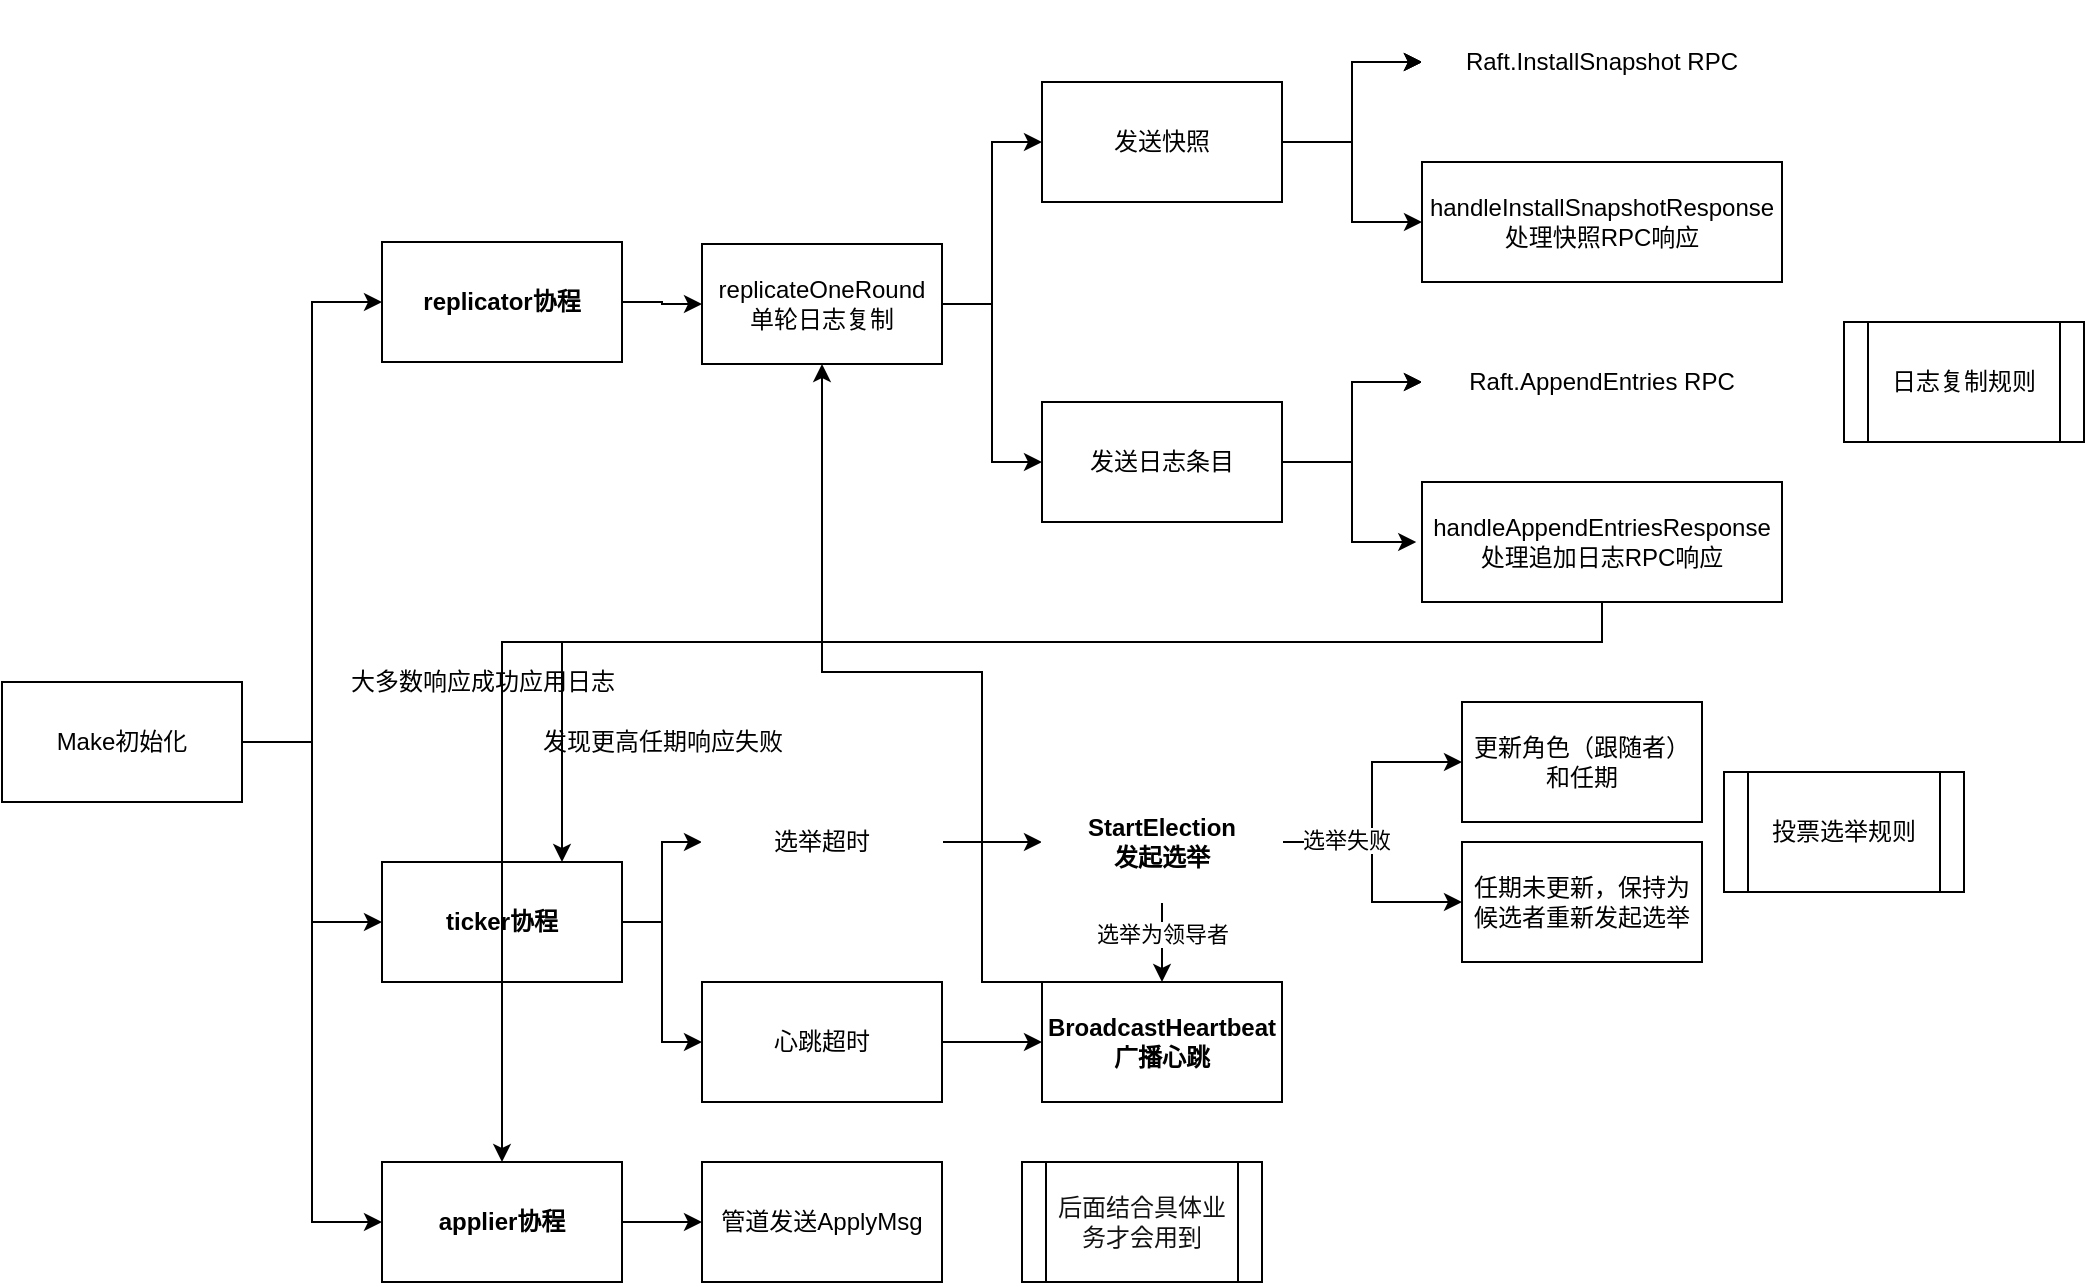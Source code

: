 <mxfile version="28.2.1">
  <diagram name="第 1 页" id="FXfJd7JEdp-RcUfVdfrw">
    <mxGraphModel dx="1188" dy="676" grid="1" gridSize="10" guides="1" tooltips="1" connect="1" arrows="1" fold="1" page="1" pageScale="1" pageWidth="827" pageHeight="1169" background="none" math="0" shadow="0">
      <root>
        <mxCell id="0" />
        <mxCell id="1" parent="0" />
        <mxCell id="b6epYZV35I6o6WwRoxo6-5" style="edgeStyle=orthogonalEdgeStyle;rounded=0;orthogonalLoop=1;jettySize=auto;html=1;exitX=1;exitY=0.5;exitDx=0;exitDy=0;entryX=0;entryY=0.5;entryDx=0;entryDy=0;" parent="1" source="b6epYZV35I6o6WwRoxo6-1" target="b6epYZV35I6o6WwRoxo6-2" edge="1">
          <mxGeometry relative="1" as="geometry" />
        </mxCell>
        <mxCell id="b6epYZV35I6o6WwRoxo6-6" style="edgeStyle=orthogonalEdgeStyle;rounded=0;orthogonalLoop=1;jettySize=auto;html=1;exitX=1;exitY=0.5;exitDx=0;exitDy=0;entryX=0;entryY=0.5;entryDx=0;entryDy=0;" parent="1" source="b6epYZV35I6o6WwRoxo6-1" target="b6epYZV35I6o6WwRoxo6-4" edge="1">
          <mxGeometry relative="1" as="geometry" />
        </mxCell>
        <mxCell id="b6epYZV35I6o6WwRoxo6-7" style="edgeStyle=orthogonalEdgeStyle;rounded=0;orthogonalLoop=1;jettySize=auto;html=1;exitX=1;exitY=0.5;exitDx=0;exitDy=0;entryX=0;entryY=0.5;entryDx=0;entryDy=0;" parent="1" source="b6epYZV35I6o6WwRoxo6-1" target="b6epYZV35I6o6WwRoxo6-3" edge="1">
          <mxGeometry relative="1" as="geometry" />
        </mxCell>
        <mxCell id="b6epYZV35I6o6WwRoxo6-1" value="Make初始化" style="rounded=0;whiteSpace=wrap;html=1;" parent="1" vertex="1">
          <mxGeometry x="260" y="380" width="120" height="60" as="geometry" />
        </mxCell>
        <mxCell id="b6epYZV35I6o6WwRoxo6-11" style="edgeStyle=orthogonalEdgeStyle;rounded=0;orthogonalLoop=1;jettySize=auto;html=1;exitX=1;exitY=0.5;exitDx=0;exitDy=0;" parent="1" source="b6epYZV35I6o6WwRoxo6-2" target="b6epYZV35I6o6WwRoxo6-8" edge="1">
          <mxGeometry relative="1" as="geometry" />
        </mxCell>
        <mxCell id="b6epYZV35I6o6WwRoxo6-2" value="replicator协程" style="rounded=0;whiteSpace=wrap;html=1;strokeColor=light-dark(#000000,#CC0000);fontStyle=1" parent="1" vertex="1">
          <mxGeometry x="450" y="160" width="120" height="60" as="geometry" />
        </mxCell>
        <mxCell id="sAiUTFlmpk7JvvEyV8vf-3" style="edgeStyle=orthogonalEdgeStyle;rounded=0;orthogonalLoop=1;jettySize=auto;html=1;exitX=1;exitY=0.5;exitDx=0;exitDy=0;entryX=0;entryY=0.5;entryDx=0;entryDy=0;" parent="1" source="b6epYZV35I6o6WwRoxo6-3" target="sAiUTFlmpk7JvvEyV8vf-1" edge="1">
          <mxGeometry relative="1" as="geometry" />
        </mxCell>
        <mxCell id="sAiUTFlmpk7JvvEyV8vf-4" style="edgeStyle=orthogonalEdgeStyle;rounded=0;orthogonalLoop=1;jettySize=auto;html=1;exitX=1;exitY=0.5;exitDx=0;exitDy=0;" parent="1" source="b6epYZV35I6o6WwRoxo6-3" target="sAiUTFlmpk7JvvEyV8vf-2" edge="1">
          <mxGeometry relative="1" as="geometry" />
        </mxCell>
        <mxCell id="b6epYZV35I6o6WwRoxo6-3" value="ticker协程" style="rounded=0;whiteSpace=wrap;html=1;fontStyle=1" parent="1" vertex="1">
          <mxGeometry x="450" y="470" width="120" height="60" as="geometry" />
        </mxCell>
        <mxCell id="sAiUTFlmpk7JvvEyV8vf-10" value="" style="edgeStyle=orthogonalEdgeStyle;rounded=0;orthogonalLoop=1;jettySize=auto;html=1;" parent="1" source="b6epYZV35I6o6WwRoxo6-4" target="sAiUTFlmpk7JvvEyV8vf-9" edge="1">
          <mxGeometry relative="1" as="geometry" />
        </mxCell>
        <mxCell id="b6epYZV35I6o6WwRoxo6-4" value="applier协程" style="rounded=0;whiteSpace=wrap;html=1;strokeColor=light-dark(#000000,#CC0000);fontStyle=1" parent="1" vertex="1">
          <mxGeometry x="450" y="620" width="120" height="60" as="geometry" />
        </mxCell>
        <mxCell id="b6epYZV35I6o6WwRoxo6-12" style="edgeStyle=orthogonalEdgeStyle;rounded=0;orthogonalLoop=1;jettySize=auto;html=1;exitX=1;exitY=0.5;exitDx=0;exitDy=0;entryX=0;entryY=0.5;entryDx=0;entryDy=0;" parent="1" source="b6epYZV35I6o6WwRoxo6-8" target="b6epYZV35I6o6WwRoxo6-9" edge="1">
          <mxGeometry relative="1" as="geometry" />
        </mxCell>
        <mxCell id="b6epYZV35I6o6WwRoxo6-13" style="edgeStyle=orthogonalEdgeStyle;rounded=0;orthogonalLoop=1;jettySize=auto;html=1;exitX=1;exitY=0.5;exitDx=0;exitDy=0;entryX=0;entryY=0.5;entryDx=0;entryDy=0;" parent="1" source="b6epYZV35I6o6WwRoxo6-8" target="b6epYZV35I6o6WwRoxo6-10" edge="1">
          <mxGeometry relative="1" as="geometry" />
        </mxCell>
        <mxCell id="b6epYZV35I6o6WwRoxo6-8" value="replicateOneRound&lt;br&gt;单轮日志复制" style="rounded=0;whiteSpace=wrap;html=1;strokeColor=light-dark(#000000,#CC0000);" parent="1" vertex="1">
          <mxGeometry x="610" y="161" width="120" height="60" as="geometry" />
        </mxCell>
        <mxCell id="b6epYZV35I6o6WwRoxo6-17" value="" style="edgeStyle=orthogonalEdgeStyle;rounded=0;orthogonalLoop=1;jettySize=auto;html=1;" parent="1" source="b6epYZV35I6o6WwRoxo6-9" target="b6epYZV35I6o6WwRoxo6-16" edge="1">
          <mxGeometry relative="1" as="geometry" />
        </mxCell>
        <mxCell id="b6epYZV35I6o6WwRoxo6-18" value="" style="edgeStyle=orthogonalEdgeStyle;rounded=0;orthogonalLoop=1;jettySize=auto;html=1;" parent="1" source="b6epYZV35I6o6WwRoxo6-9" target="b6epYZV35I6o6WwRoxo6-16" edge="1">
          <mxGeometry relative="1" as="geometry" />
        </mxCell>
        <mxCell id="b6epYZV35I6o6WwRoxo6-19" value="" style="edgeStyle=orthogonalEdgeStyle;rounded=0;orthogonalLoop=1;jettySize=auto;html=1;" parent="1" source="b6epYZV35I6o6WwRoxo6-9" target="b6epYZV35I6o6WwRoxo6-16" edge="1">
          <mxGeometry relative="1" as="geometry" />
        </mxCell>
        <mxCell id="b6epYZV35I6o6WwRoxo6-21" style="edgeStyle=orthogonalEdgeStyle;rounded=0;orthogonalLoop=1;jettySize=auto;html=1;exitX=1;exitY=0.5;exitDx=0;exitDy=0;entryX=0;entryY=0.5;entryDx=0;entryDy=0;" parent="1" source="b6epYZV35I6o6WwRoxo6-9" target="b6epYZV35I6o6WwRoxo6-20" edge="1">
          <mxGeometry relative="1" as="geometry" />
        </mxCell>
        <mxCell id="b6epYZV35I6o6WwRoxo6-9" value="发送快照" style="rounded=0;whiteSpace=wrap;html=1;strokeColor=light-dark(#000000,#CC0000);" parent="1" vertex="1">
          <mxGeometry x="780" y="80" width="120" height="60" as="geometry" />
        </mxCell>
        <mxCell id="b6epYZV35I6o6WwRoxo6-25" value="" style="edgeStyle=orthogonalEdgeStyle;rounded=0;orthogonalLoop=1;jettySize=auto;html=1;" parent="1" source="b6epYZV35I6o6WwRoxo6-10" target="b6epYZV35I6o6WwRoxo6-24" edge="1">
          <mxGeometry relative="1" as="geometry" />
        </mxCell>
        <mxCell id="b6epYZV35I6o6WwRoxo6-26" value="" style="edgeStyle=orthogonalEdgeStyle;rounded=0;orthogonalLoop=1;jettySize=auto;html=1;" parent="1" source="b6epYZV35I6o6WwRoxo6-10" target="b6epYZV35I6o6WwRoxo6-24" edge="1">
          <mxGeometry relative="1" as="geometry" />
        </mxCell>
        <mxCell id="b6epYZV35I6o6WwRoxo6-10" value="发送日志条目" style="rounded=0;whiteSpace=wrap;html=1;strokeColor=light-dark(#000000,#CC0000);" parent="1" vertex="1">
          <mxGeometry x="780" y="240" width="120" height="60" as="geometry" />
        </mxCell>
        <mxCell id="b6epYZV35I6o6WwRoxo6-16" value="Raft.InstallSnapshot RPC" style="whiteSpace=wrap;html=1;rounded=0;strokeColor=light-dark(#FFFFFF,#0000FF);" parent="1" vertex="1">
          <mxGeometry x="970" y="40" width="180" height="60" as="geometry" />
        </mxCell>
        <mxCell id="b6epYZV35I6o6WwRoxo6-20" value="handleInstallSnapshotResponse&lt;br&gt;处理快照RPC响应" style="whiteSpace=wrap;html=1;rounded=0;strokeColor=light-dark(#000000,#CC0000);" parent="1" vertex="1">
          <mxGeometry x="970" y="120" width="180" height="60" as="geometry" />
        </mxCell>
        <mxCell id="b6epYZV35I6o6WwRoxo6-24" value="Raft.AppendEntries RPC" style="whiteSpace=wrap;html=1;rounded=0;strokeColor=light-dark(#FFFFFF,#0000FF);" parent="1" vertex="1">
          <mxGeometry x="970" y="200" width="180" height="60" as="geometry" />
        </mxCell>
        <mxCell id="sAiUTFlmpk7JvvEyV8vf-25" style="edgeStyle=orthogonalEdgeStyle;rounded=0;orthogonalLoop=1;jettySize=auto;html=1;exitX=0.5;exitY=1;exitDx=0;exitDy=0;entryX=0.5;entryY=0;entryDx=0;entryDy=0;" parent="1" source="b6epYZV35I6o6WwRoxo6-27" target="b6epYZV35I6o6WwRoxo6-4" edge="1">
          <mxGeometry relative="1" as="geometry">
            <Array as="points">
              <mxPoint x="1060" y="360" />
              <mxPoint x="510" y="360" />
            </Array>
          </mxGeometry>
        </mxCell>
        <mxCell id="sAiUTFlmpk7JvvEyV8vf-26" style="edgeStyle=orthogonalEdgeStyle;rounded=0;orthogonalLoop=1;jettySize=auto;html=1;exitX=0.5;exitY=1;exitDx=0;exitDy=0;entryX=0.75;entryY=0;entryDx=0;entryDy=0;" parent="1" source="b6epYZV35I6o6WwRoxo6-27" target="b6epYZV35I6o6WwRoxo6-3" edge="1">
          <mxGeometry relative="1" as="geometry">
            <Array as="points">
              <mxPoint x="1060" y="360" />
              <mxPoint x="540" y="360" />
            </Array>
          </mxGeometry>
        </mxCell>
        <mxCell id="b6epYZV35I6o6WwRoxo6-27" value="handleAppendEntriesResponse&lt;div&gt;处理追加日志RPC响应&lt;/div&gt;" style="rounded=0;whiteSpace=wrap;html=1;strokeColor=light-dark(#000000,#CC0000);" parent="1" vertex="1">
          <mxGeometry x="970" y="280" width="180" height="60" as="geometry" />
        </mxCell>
        <mxCell id="b6epYZV35I6o6WwRoxo6-28" style="edgeStyle=orthogonalEdgeStyle;rounded=0;orthogonalLoop=1;jettySize=auto;html=1;exitX=1;exitY=0.5;exitDx=0;exitDy=0;entryX=-0.016;entryY=0.5;entryDx=0;entryDy=0;entryPerimeter=0;" parent="1" source="b6epYZV35I6o6WwRoxo6-10" target="b6epYZV35I6o6WwRoxo6-27" edge="1">
          <mxGeometry relative="1" as="geometry" />
        </mxCell>
        <mxCell id="sAiUTFlmpk7JvvEyV8vf-6" value="" style="edgeStyle=orthogonalEdgeStyle;rounded=0;orthogonalLoop=1;jettySize=auto;html=1;" parent="1" source="sAiUTFlmpk7JvvEyV8vf-1" target="sAiUTFlmpk7JvvEyV8vf-5" edge="1">
          <mxGeometry relative="1" as="geometry" />
        </mxCell>
        <mxCell id="sAiUTFlmpk7JvvEyV8vf-1" value="选举超时" style="rounded=0;whiteSpace=wrap;html=1;strokeColor=light-dark(#FFFFFF,#0000FF);" parent="1" vertex="1">
          <mxGeometry x="610" y="430" width="120" height="60" as="geometry" />
        </mxCell>
        <mxCell id="sAiUTFlmpk7JvvEyV8vf-8" value="" style="edgeStyle=orthogonalEdgeStyle;rounded=0;orthogonalLoop=1;jettySize=auto;html=1;" parent="1" source="sAiUTFlmpk7JvvEyV8vf-2" target="sAiUTFlmpk7JvvEyV8vf-7" edge="1">
          <mxGeometry relative="1" as="geometry" />
        </mxCell>
        <mxCell id="sAiUTFlmpk7JvvEyV8vf-2" value="心跳超时" style="rounded=0;whiteSpace=wrap;html=1;strokeColor=light-dark(#000000,#CC0000);" parent="1" vertex="1">
          <mxGeometry x="610" y="530" width="120" height="60" as="geometry" />
        </mxCell>
        <mxCell id="sAiUTFlmpk7JvvEyV8vf-12" style="edgeStyle=orthogonalEdgeStyle;rounded=0;orthogonalLoop=1;jettySize=auto;html=1;" parent="1" source="sAiUTFlmpk7JvvEyV8vf-5" target="sAiUTFlmpk7JvvEyV8vf-7" edge="1">
          <mxGeometry relative="1" as="geometry" />
        </mxCell>
        <mxCell id="sAiUTFlmpk7JvvEyV8vf-13" value="选举为领导者" style="edgeLabel;html=1;align=center;verticalAlign=middle;resizable=0;points=[];" parent="sAiUTFlmpk7JvvEyV8vf-12" vertex="1" connectable="0">
          <mxGeometry x="-0.191" relative="1" as="geometry">
            <mxPoint as="offset" />
          </mxGeometry>
        </mxCell>
        <mxCell id="sAiUTFlmpk7JvvEyV8vf-18" style="edgeStyle=orthogonalEdgeStyle;rounded=0;orthogonalLoop=1;jettySize=auto;html=1;exitX=1;exitY=0.5;exitDx=0;exitDy=0;entryX=0;entryY=0.5;entryDx=0;entryDy=0;" parent="1" source="sAiUTFlmpk7JvvEyV8vf-5" target="sAiUTFlmpk7JvvEyV8vf-16" edge="1">
          <mxGeometry relative="1" as="geometry" />
        </mxCell>
        <mxCell id="sAiUTFlmpk7JvvEyV8vf-19" style="edgeStyle=orthogonalEdgeStyle;rounded=0;orthogonalLoop=1;jettySize=auto;html=1;exitX=1;exitY=0.5;exitDx=0;exitDy=0;entryX=0;entryY=0.5;entryDx=0;entryDy=0;" parent="1" source="sAiUTFlmpk7JvvEyV8vf-5" target="sAiUTFlmpk7JvvEyV8vf-17" edge="1">
          <mxGeometry relative="1" as="geometry" />
        </mxCell>
        <mxCell id="sAiUTFlmpk7JvvEyV8vf-20" value="选举失败" style="edgeLabel;html=1;align=center;verticalAlign=middle;resizable=0;points=[];" parent="sAiUTFlmpk7JvvEyV8vf-19" vertex="1" connectable="0">
          <mxGeometry x="-0.464" y="1" relative="1" as="geometry">
            <mxPoint as="offset" />
          </mxGeometry>
        </mxCell>
        <mxCell id="sAiUTFlmpk7JvvEyV8vf-5" value="StartElection&lt;div&gt;发起选举&lt;/div&gt;" style="whiteSpace=wrap;html=1;rounded=0;fillStyle=auto;shadow=0;glass=0;strokeColor=light-dark(#FFFFFF,#0000FF);fontStyle=1" parent="1" vertex="1">
          <mxGeometry x="780" y="430" width="120" height="60" as="geometry" />
        </mxCell>
        <mxCell id="sAiUTFlmpk7JvvEyV8vf-22" style="edgeStyle=orthogonalEdgeStyle;rounded=0;orthogonalLoop=1;jettySize=auto;html=1;exitX=0;exitY=0;exitDx=0;exitDy=0;entryX=0.5;entryY=1;entryDx=0;entryDy=0;" parent="1" source="sAiUTFlmpk7JvvEyV8vf-7" target="b6epYZV35I6o6WwRoxo6-8" edge="1">
          <mxGeometry relative="1" as="geometry">
            <Array as="points">
              <mxPoint x="750" y="530" />
              <mxPoint x="750" y="375" />
              <mxPoint x="670" y="375" />
            </Array>
          </mxGeometry>
        </mxCell>
        <mxCell id="sAiUTFlmpk7JvvEyV8vf-7" value="BroadcastHeartbeat&lt;div&gt;广播心跳&lt;/div&gt;" style="whiteSpace=wrap;html=1;rounded=0;strokeColor=light-dark(#000000,#CC0000);fontStyle=1" parent="1" vertex="1">
          <mxGeometry x="780" y="530" width="120" height="60" as="geometry" />
        </mxCell>
        <mxCell id="sAiUTFlmpk7JvvEyV8vf-9" value="管道发送ApplyMsg" style="whiteSpace=wrap;html=1;rounded=0;strokeColor=light-dark(#000000,#CC0000);" parent="1" vertex="1">
          <mxGeometry x="610" y="620" width="120" height="60" as="geometry" />
        </mxCell>
        <mxCell id="sAiUTFlmpk7JvvEyV8vf-16" value="更新角色（跟随者）和任期" style="rounded=0;whiteSpace=wrap;html=1;" parent="1" vertex="1">
          <mxGeometry x="990" y="390" width="120" height="60" as="geometry" />
        </mxCell>
        <mxCell id="sAiUTFlmpk7JvvEyV8vf-17" value="任期未更新，保持为候选者重新发起选举" style="rounded=0;whiteSpace=wrap;html=1;" parent="1" vertex="1">
          <mxGeometry x="990" y="460" width="120" height="60" as="geometry" />
        </mxCell>
        <mxCell id="sAiUTFlmpk7JvvEyV8vf-24" value="日志复制规则" style="shape=process;whiteSpace=wrap;html=1;backgroundOutline=1;" parent="1" vertex="1">
          <mxGeometry x="1181" y="200" width="120" height="60" as="geometry" />
        </mxCell>
        <mxCell id="sAiUTFlmpk7JvvEyV8vf-27" value="发现更高任期响应失败" style="text;html=1;align=center;verticalAlign=middle;resizable=0;points=[];autosize=1;strokeColor=none;fillColor=none;" parent="1" vertex="1">
          <mxGeometry x="520" y="395" width="140" height="30" as="geometry" />
        </mxCell>
        <mxCell id="sAiUTFlmpk7JvvEyV8vf-28" value="大多数响应成功应用日志" style="text;html=1;align=center;verticalAlign=middle;resizable=0;points=[];autosize=1;strokeColor=none;fillColor=none;" parent="1" vertex="1">
          <mxGeometry x="420" y="365" width="160" height="30" as="geometry" />
        </mxCell>
        <mxCell id="sAiUTFlmpk7JvvEyV8vf-29" value="投票选举规则" style="shape=process;whiteSpace=wrap;html=1;backgroundOutline=1;" parent="1" vertex="1">
          <mxGeometry x="1121" y="425" width="120" height="60" as="geometry" />
        </mxCell>
        <mxCell id="FbvaixAFGYrQ1IHtrjBl-24" value="&lt;span style=&quot;color: rgb(18, 18, 18);&quot;&gt;后面结合具体业务才会用到&lt;/span&gt;" style="shape=process;whiteSpace=wrap;html=1;backgroundOutline=1;" vertex="1" parent="1">
          <mxGeometry x="770" y="620" width="120" height="60" as="geometry" />
        </mxCell>
      </root>
    </mxGraphModel>
  </diagram>
</mxfile>
